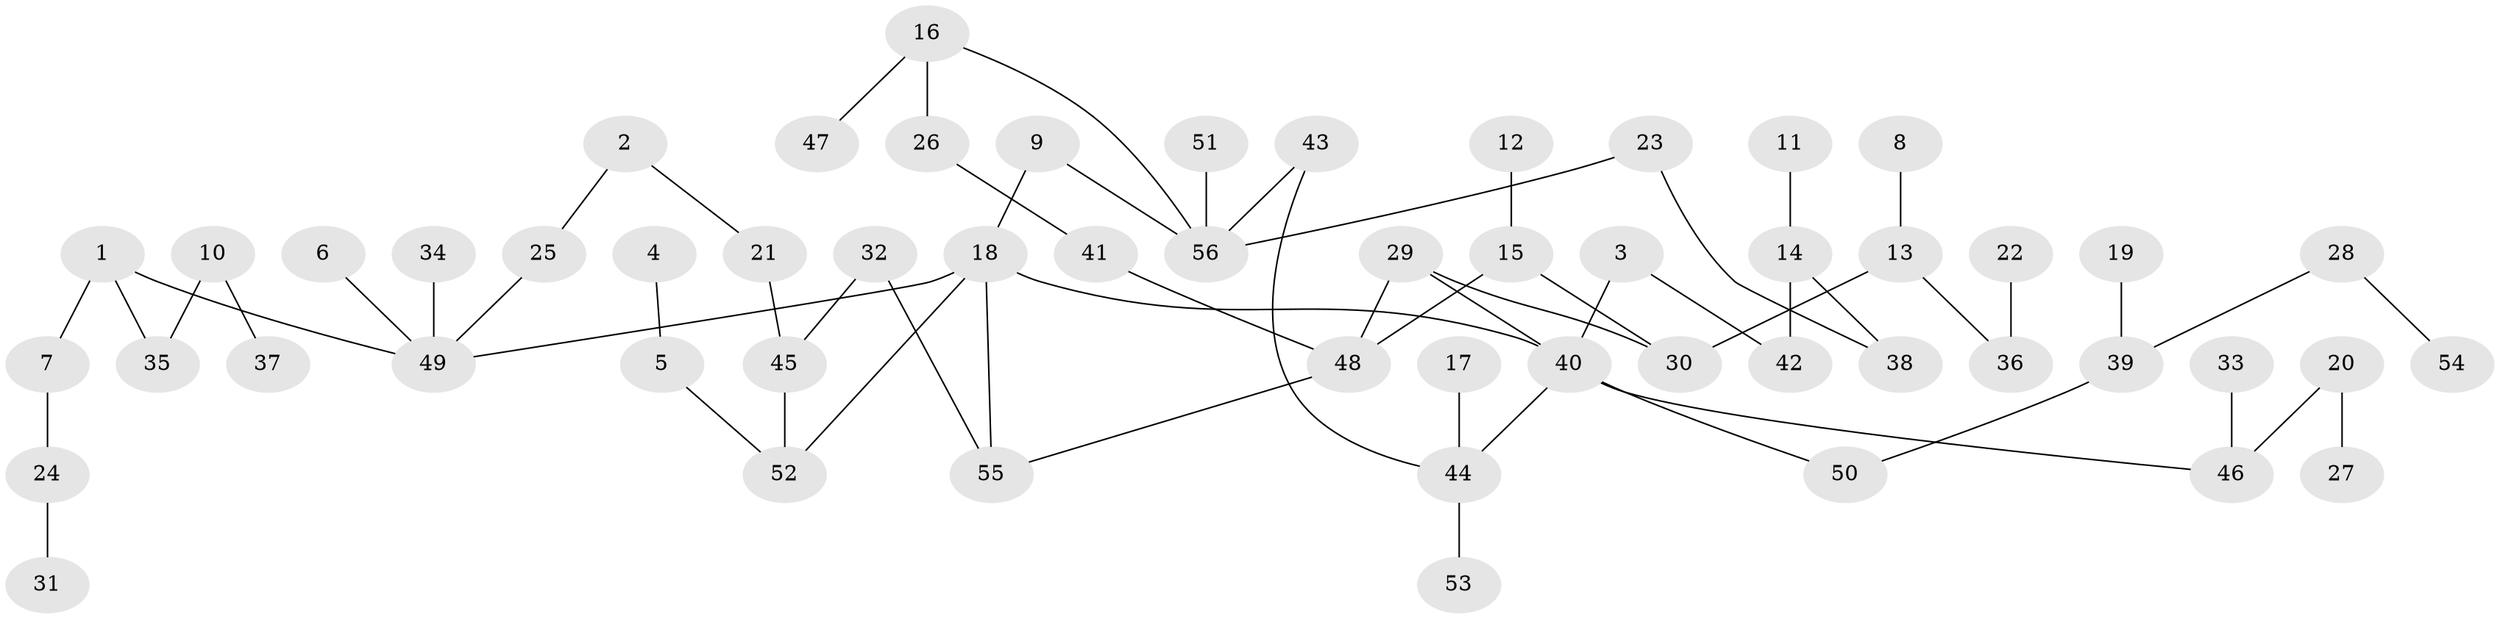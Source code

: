 // original degree distribution, {4: 0.06306306306306306, 3: 0.15315315315315314, 6: 0.018018018018018018, 8: 0.009009009009009009, 5: 0.036036036036036036, 7: 0.009009009009009009, 2: 0.27927927927927926, 1: 0.43243243243243246}
// Generated by graph-tools (version 1.1) at 2025/01/03/09/25 03:01:01]
// undirected, 56 vertices, 62 edges
graph export_dot {
graph [start="1"]
  node [color=gray90,style=filled];
  1;
  2;
  3;
  4;
  5;
  6;
  7;
  8;
  9;
  10;
  11;
  12;
  13;
  14;
  15;
  16;
  17;
  18;
  19;
  20;
  21;
  22;
  23;
  24;
  25;
  26;
  27;
  28;
  29;
  30;
  31;
  32;
  33;
  34;
  35;
  36;
  37;
  38;
  39;
  40;
  41;
  42;
  43;
  44;
  45;
  46;
  47;
  48;
  49;
  50;
  51;
  52;
  53;
  54;
  55;
  56;
  1 -- 7 [weight=1.0];
  1 -- 35 [weight=1.0];
  1 -- 49 [weight=1.0];
  2 -- 21 [weight=1.0];
  2 -- 25 [weight=1.0];
  3 -- 40 [weight=1.0];
  3 -- 42 [weight=1.0];
  4 -- 5 [weight=1.0];
  5 -- 52 [weight=1.0];
  6 -- 49 [weight=1.0];
  7 -- 24 [weight=1.0];
  8 -- 13 [weight=1.0];
  9 -- 18 [weight=1.0];
  9 -- 56 [weight=1.0];
  10 -- 35 [weight=1.0];
  10 -- 37 [weight=1.0];
  11 -- 14 [weight=1.0];
  12 -- 15 [weight=1.0];
  13 -- 30 [weight=2.0];
  13 -- 36 [weight=1.0];
  14 -- 38 [weight=1.0];
  14 -- 42 [weight=1.0];
  15 -- 30 [weight=1.0];
  15 -- 48 [weight=1.0];
  16 -- 26 [weight=1.0];
  16 -- 47 [weight=1.0];
  16 -- 56 [weight=1.0];
  17 -- 44 [weight=1.0];
  18 -- 40 [weight=1.0];
  18 -- 49 [weight=1.0];
  18 -- 52 [weight=1.0];
  18 -- 55 [weight=1.0];
  19 -- 39 [weight=1.0];
  20 -- 27 [weight=1.0];
  20 -- 46 [weight=1.0];
  21 -- 45 [weight=1.0];
  22 -- 36 [weight=1.0];
  23 -- 38 [weight=1.0];
  23 -- 56 [weight=1.0];
  24 -- 31 [weight=1.0];
  25 -- 49 [weight=1.0];
  26 -- 41 [weight=1.0];
  28 -- 39 [weight=1.0];
  28 -- 54 [weight=1.0];
  29 -- 30 [weight=1.0];
  29 -- 40 [weight=1.0];
  29 -- 48 [weight=1.0];
  32 -- 45 [weight=1.0];
  32 -- 55 [weight=1.0];
  33 -- 46 [weight=1.0];
  34 -- 49 [weight=1.0];
  39 -- 50 [weight=1.0];
  40 -- 44 [weight=1.0];
  40 -- 46 [weight=1.0];
  40 -- 50 [weight=1.0];
  41 -- 48 [weight=1.0];
  43 -- 44 [weight=1.0];
  43 -- 56 [weight=1.0];
  44 -- 53 [weight=1.0];
  45 -- 52 [weight=1.0];
  48 -- 55 [weight=1.0];
  51 -- 56 [weight=1.0];
}
